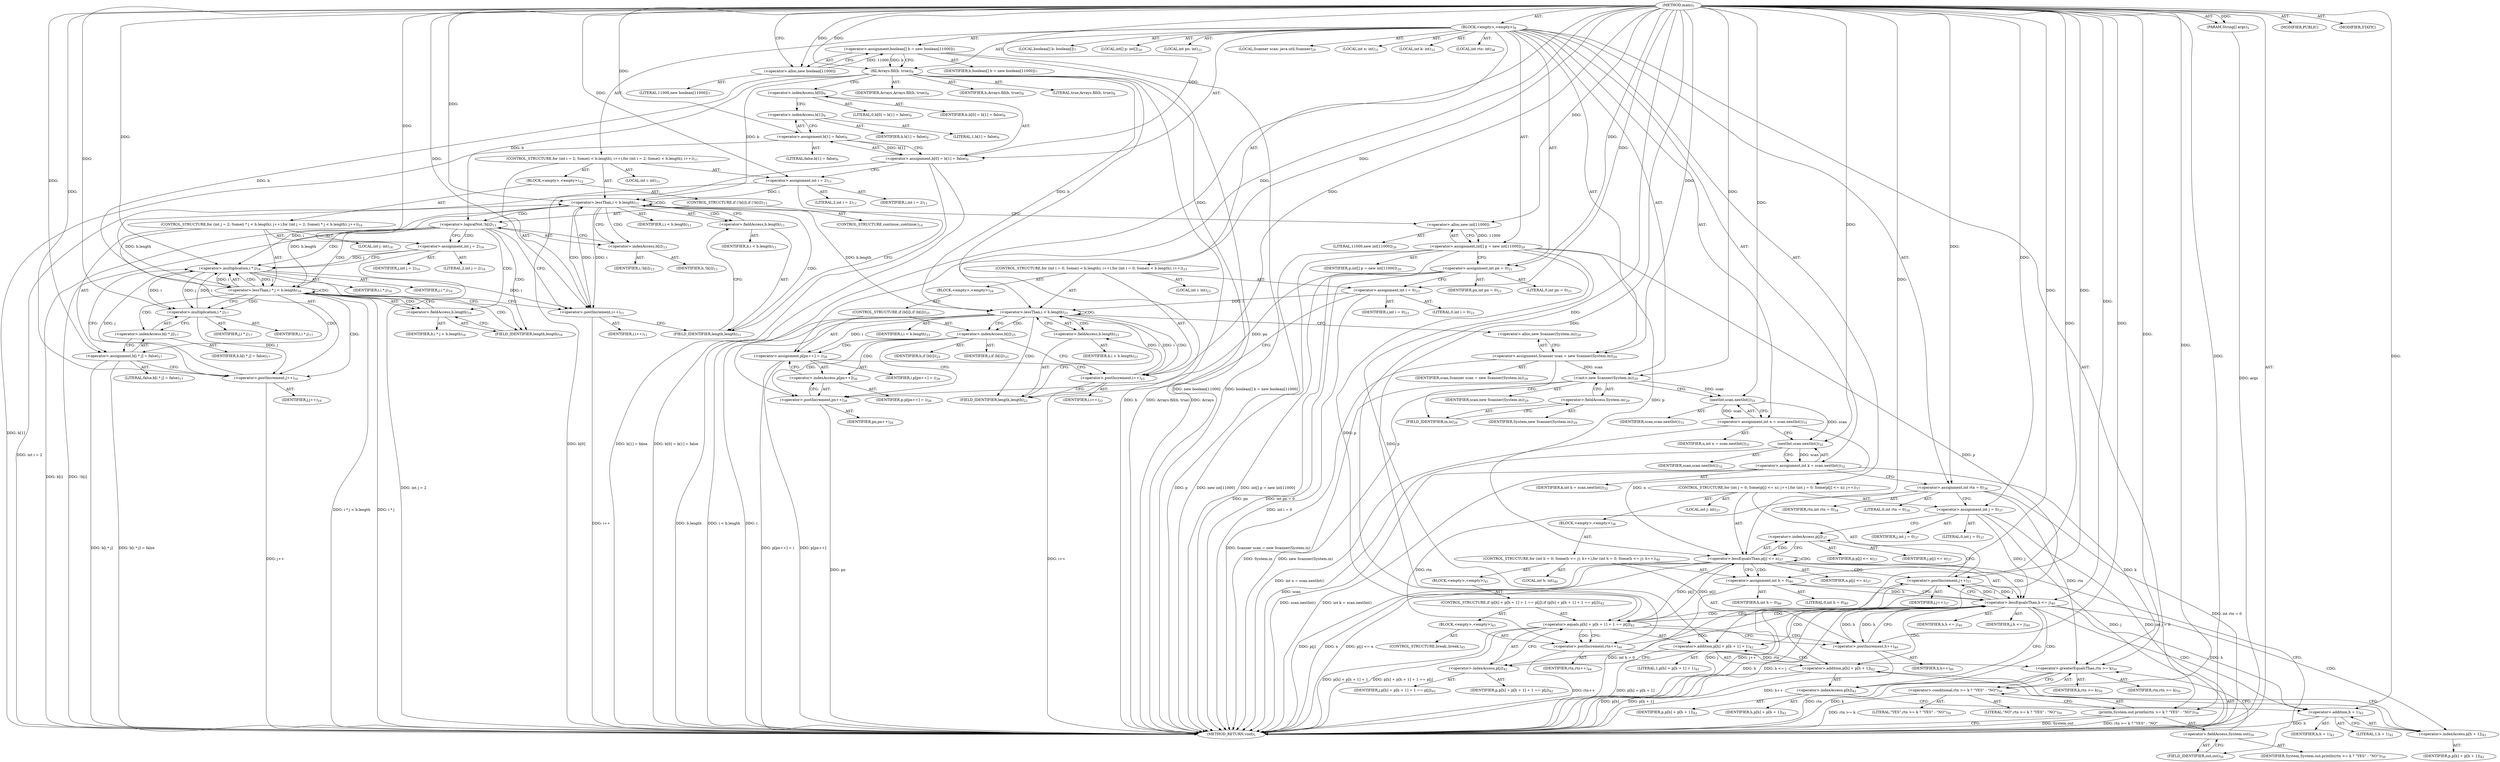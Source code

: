 digraph "main" {  
"19" [label = <(METHOD,main)<SUB>5</SUB>> ]
"20" [label = <(PARAM,String[] args)<SUB>5</SUB>> ]
"21" [label = <(BLOCK,&lt;empty&gt;,&lt;empty&gt;)<SUB>6</SUB>> ]
"22" [label = <(LOCAL,boolean[] b: boolean[])<SUB>7</SUB>> ]
"23" [label = <(&lt;operator&gt;.assignment,boolean[] b = new boolean[11000])<SUB>7</SUB>> ]
"24" [label = <(IDENTIFIER,b,boolean[] b = new boolean[11000])<SUB>7</SUB>> ]
"25" [label = <(&lt;operator&gt;.alloc,new boolean[11000])> ]
"26" [label = <(LITERAL,11000,new boolean[11000])<SUB>7</SUB>> ]
"27" [label = <(fill,Arrays.fill(b, true))<SUB>8</SUB>> ]
"28" [label = <(IDENTIFIER,Arrays,Arrays.fill(b, true))<SUB>8</SUB>> ]
"29" [label = <(IDENTIFIER,b,Arrays.fill(b, true))<SUB>8</SUB>> ]
"30" [label = <(LITERAL,true,Arrays.fill(b, true))<SUB>8</SUB>> ]
"31" [label = <(&lt;operator&gt;.assignment,b[0] = b[1] = false)<SUB>9</SUB>> ]
"32" [label = <(&lt;operator&gt;.indexAccess,b[0])<SUB>9</SUB>> ]
"33" [label = <(IDENTIFIER,b,b[0] = b[1] = false)<SUB>9</SUB>> ]
"34" [label = <(LITERAL,0,b[0] = b[1] = false)<SUB>9</SUB>> ]
"35" [label = <(&lt;operator&gt;.assignment,b[1] = false)<SUB>9</SUB>> ]
"36" [label = <(&lt;operator&gt;.indexAccess,b[1])<SUB>9</SUB>> ]
"37" [label = <(IDENTIFIER,b,b[1] = false)<SUB>9</SUB>> ]
"38" [label = <(LITERAL,1,b[1] = false)<SUB>9</SUB>> ]
"39" [label = <(LITERAL,false,b[1] = false)<SUB>9</SUB>> ]
"40" [label = <(CONTROL_STRUCTURE,for (int i = 2; Some(i &lt; b.length); i++),for (int i = 2; Some(i &lt; b.length); i++))<SUB>11</SUB>> ]
"41" [label = <(LOCAL,int i: int)<SUB>11</SUB>> ]
"42" [label = <(&lt;operator&gt;.assignment,int i = 2)<SUB>11</SUB>> ]
"43" [label = <(IDENTIFIER,i,int i = 2)<SUB>11</SUB>> ]
"44" [label = <(LITERAL,2,int i = 2)<SUB>11</SUB>> ]
"45" [label = <(&lt;operator&gt;.lessThan,i &lt; b.length)<SUB>11</SUB>> ]
"46" [label = <(IDENTIFIER,i,i &lt; b.length)<SUB>11</SUB>> ]
"47" [label = <(&lt;operator&gt;.fieldAccess,b.length)<SUB>11</SUB>> ]
"48" [label = <(IDENTIFIER,b,i &lt; b.length)<SUB>11</SUB>> ]
"49" [label = <(FIELD_IDENTIFIER,length,length)<SUB>11</SUB>> ]
"50" [label = <(&lt;operator&gt;.postIncrement,i++)<SUB>11</SUB>> ]
"51" [label = <(IDENTIFIER,i,i++)<SUB>11</SUB>> ]
"52" [label = <(BLOCK,&lt;empty&gt;,&lt;empty&gt;)<SUB>12</SUB>> ]
"53" [label = <(CONTROL_STRUCTURE,if (!b[i]),if (!b[i]))<SUB>13</SUB>> ]
"54" [label = <(&lt;operator&gt;.logicalNot,!b[i])<SUB>13</SUB>> ]
"55" [label = <(&lt;operator&gt;.indexAccess,b[i])<SUB>13</SUB>> ]
"56" [label = <(IDENTIFIER,b,!b[i])<SUB>13</SUB>> ]
"57" [label = <(IDENTIFIER,i,!b[i])<SUB>13</SUB>> ]
"58" [label = <(CONTROL_STRUCTURE,continue;,continue;)<SUB>14</SUB>> ]
"59" [label = <(CONTROL_STRUCTURE,for (int j = 2; Some(i * j &lt; b.length); j++),for (int j = 2; Some(i * j &lt; b.length); j++))<SUB>16</SUB>> ]
"60" [label = <(LOCAL,int j: int)<SUB>16</SUB>> ]
"61" [label = <(&lt;operator&gt;.assignment,int j = 2)<SUB>16</SUB>> ]
"62" [label = <(IDENTIFIER,j,int j = 2)<SUB>16</SUB>> ]
"63" [label = <(LITERAL,2,int j = 2)<SUB>16</SUB>> ]
"64" [label = <(&lt;operator&gt;.lessThan,i * j &lt; b.length)<SUB>16</SUB>> ]
"65" [label = <(&lt;operator&gt;.multiplication,i * j)<SUB>16</SUB>> ]
"66" [label = <(IDENTIFIER,i,i * j)<SUB>16</SUB>> ]
"67" [label = <(IDENTIFIER,j,i * j)<SUB>16</SUB>> ]
"68" [label = <(&lt;operator&gt;.fieldAccess,b.length)<SUB>16</SUB>> ]
"69" [label = <(IDENTIFIER,b,i * j &lt; b.length)<SUB>16</SUB>> ]
"70" [label = <(FIELD_IDENTIFIER,length,length)<SUB>16</SUB>> ]
"71" [label = <(&lt;operator&gt;.postIncrement,j++)<SUB>16</SUB>> ]
"72" [label = <(IDENTIFIER,j,j++)<SUB>16</SUB>> ]
"73" [label = <(&lt;operator&gt;.assignment,b[i * j] = false)<SUB>17</SUB>> ]
"74" [label = <(&lt;operator&gt;.indexAccess,b[i * j])<SUB>17</SUB>> ]
"75" [label = <(IDENTIFIER,b,b[i * j] = false)<SUB>17</SUB>> ]
"76" [label = <(&lt;operator&gt;.multiplication,i * j)<SUB>17</SUB>> ]
"77" [label = <(IDENTIFIER,i,i * j)<SUB>17</SUB>> ]
"78" [label = <(IDENTIFIER,j,i * j)<SUB>17</SUB>> ]
"79" [label = <(LITERAL,false,b[i * j] = false)<SUB>17</SUB>> ]
"80" [label = <(LOCAL,int[] p: int[])<SUB>20</SUB>> ]
"81" [label = <(&lt;operator&gt;.assignment,int[] p = new int[11000])<SUB>20</SUB>> ]
"82" [label = <(IDENTIFIER,p,int[] p = new int[11000])<SUB>20</SUB>> ]
"83" [label = <(&lt;operator&gt;.alloc,new int[11000])> ]
"84" [label = <(LITERAL,11000,new int[11000])<SUB>20</SUB>> ]
"85" [label = <(LOCAL,int pn: int)<SUB>21</SUB>> ]
"86" [label = <(&lt;operator&gt;.assignment,int pn = 0)<SUB>21</SUB>> ]
"87" [label = <(IDENTIFIER,pn,int pn = 0)<SUB>21</SUB>> ]
"88" [label = <(LITERAL,0,int pn = 0)<SUB>21</SUB>> ]
"89" [label = <(CONTROL_STRUCTURE,for (int i = 0; Some(i &lt; b.length); i++),for (int i = 0; Some(i &lt; b.length); i++))<SUB>23</SUB>> ]
"90" [label = <(LOCAL,int i: int)<SUB>23</SUB>> ]
"91" [label = <(&lt;operator&gt;.assignment,int i = 0)<SUB>23</SUB>> ]
"92" [label = <(IDENTIFIER,i,int i = 0)<SUB>23</SUB>> ]
"93" [label = <(LITERAL,0,int i = 0)<SUB>23</SUB>> ]
"94" [label = <(&lt;operator&gt;.lessThan,i &lt; b.length)<SUB>23</SUB>> ]
"95" [label = <(IDENTIFIER,i,i &lt; b.length)<SUB>23</SUB>> ]
"96" [label = <(&lt;operator&gt;.fieldAccess,b.length)<SUB>23</SUB>> ]
"97" [label = <(IDENTIFIER,b,i &lt; b.length)<SUB>23</SUB>> ]
"98" [label = <(FIELD_IDENTIFIER,length,length)<SUB>23</SUB>> ]
"99" [label = <(&lt;operator&gt;.postIncrement,i++)<SUB>23</SUB>> ]
"100" [label = <(IDENTIFIER,i,i++)<SUB>23</SUB>> ]
"101" [label = <(BLOCK,&lt;empty&gt;,&lt;empty&gt;)<SUB>24</SUB>> ]
"102" [label = <(CONTROL_STRUCTURE,if (b[i]),if (b[i]))<SUB>25</SUB>> ]
"103" [label = <(&lt;operator&gt;.indexAccess,b[i])<SUB>25</SUB>> ]
"104" [label = <(IDENTIFIER,b,if (b[i]))<SUB>25</SUB>> ]
"105" [label = <(IDENTIFIER,i,if (b[i]))<SUB>25</SUB>> ]
"106" [label = <(&lt;operator&gt;.assignment,p[pn++] = i)<SUB>26</SUB>> ]
"107" [label = <(&lt;operator&gt;.indexAccess,p[pn++])<SUB>26</SUB>> ]
"108" [label = <(IDENTIFIER,p,p[pn++] = i)<SUB>26</SUB>> ]
"109" [label = <(&lt;operator&gt;.postIncrement,pn++)<SUB>26</SUB>> ]
"110" [label = <(IDENTIFIER,pn,pn++)<SUB>26</SUB>> ]
"111" [label = <(IDENTIFIER,i,p[pn++] = i)<SUB>26</SUB>> ]
"4" [label = <(LOCAL,Scanner scan: java.util.Scanner)<SUB>29</SUB>> ]
"112" [label = <(&lt;operator&gt;.assignment,Scanner scan = new Scanner(System.in))<SUB>29</SUB>> ]
"113" [label = <(IDENTIFIER,scan,Scanner scan = new Scanner(System.in))<SUB>29</SUB>> ]
"114" [label = <(&lt;operator&gt;.alloc,new Scanner(System.in))<SUB>29</SUB>> ]
"115" [label = <(&lt;init&gt;,new Scanner(System.in))<SUB>29</SUB>> ]
"3" [label = <(IDENTIFIER,scan,new Scanner(System.in))<SUB>29</SUB>> ]
"116" [label = <(&lt;operator&gt;.fieldAccess,System.in)<SUB>29</SUB>> ]
"117" [label = <(IDENTIFIER,System,new Scanner(System.in))<SUB>29</SUB>> ]
"118" [label = <(FIELD_IDENTIFIER,in,in)<SUB>29</SUB>> ]
"119" [label = <(LOCAL,int n: int)<SUB>31</SUB>> ]
"120" [label = <(&lt;operator&gt;.assignment,int n = scan.nextInt())<SUB>31</SUB>> ]
"121" [label = <(IDENTIFIER,n,int n = scan.nextInt())<SUB>31</SUB>> ]
"122" [label = <(nextInt,scan.nextInt())<SUB>31</SUB>> ]
"123" [label = <(IDENTIFIER,scan,scan.nextInt())<SUB>31</SUB>> ]
"124" [label = <(LOCAL,int k: int)<SUB>32</SUB>> ]
"125" [label = <(&lt;operator&gt;.assignment,int k = scan.nextInt())<SUB>32</SUB>> ]
"126" [label = <(IDENTIFIER,k,int k = scan.nextInt())<SUB>32</SUB>> ]
"127" [label = <(nextInt,scan.nextInt())<SUB>32</SUB>> ]
"128" [label = <(IDENTIFIER,scan,scan.nextInt())<SUB>32</SUB>> ]
"129" [label = <(LOCAL,int rtn: int)<SUB>34</SUB>> ]
"130" [label = <(&lt;operator&gt;.assignment,int rtn = 0)<SUB>34</SUB>> ]
"131" [label = <(IDENTIFIER,rtn,int rtn = 0)<SUB>34</SUB>> ]
"132" [label = <(LITERAL,0,int rtn = 0)<SUB>34</SUB>> ]
"133" [label = <(CONTROL_STRUCTURE,for (int j = 0; Some(p[j] &lt;= n); j++),for (int j = 0; Some(p[j] &lt;= n); j++))<SUB>37</SUB>> ]
"134" [label = <(LOCAL,int j: int)<SUB>37</SUB>> ]
"135" [label = <(&lt;operator&gt;.assignment,int j = 0)<SUB>37</SUB>> ]
"136" [label = <(IDENTIFIER,j,int j = 0)<SUB>37</SUB>> ]
"137" [label = <(LITERAL,0,int j = 0)<SUB>37</SUB>> ]
"138" [label = <(&lt;operator&gt;.lessEqualsThan,p[j] &lt;= n)<SUB>37</SUB>> ]
"139" [label = <(&lt;operator&gt;.indexAccess,p[j])<SUB>37</SUB>> ]
"140" [label = <(IDENTIFIER,p,p[j] &lt;= n)<SUB>37</SUB>> ]
"141" [label = <(IDENTIFIER,j,p[j] &lt;= n)<SUB>37</SUB>> ]
"142" [label = <(IDENTIFIER,n,p[j] &lt;= n)<SUB>37</SUB>> ]
"143" [label = <(&lt;operator&gt;.postIncrement,j++)<SUB>37</SUB>> ]
"144" [label = <(IDENTIFIER,j,j++)<SUB>37</SUB>> ]
"145" [label = <(BLOCK,&lt;empty&gt;,&lt;empty&gt;)<SUB>38</SUB>> ]
"146" [label = <(CONTROL_STRUCTURE,for (int h = 0; Some(h &lt;= j); h++),for (int h = 0; Some(h &lt;= j); h++))<SUB>40</SUB>> ]
"147" [label = <(LOCAL,int h: int)<SUB>40</SUB>> ]
"148" [label = <(&lt;operator&gt;.assignment,int h = 0)<SUB>40</SUB>> ]
"149" [label = <(IDENTIFIER,h,int h = 0)<SUB>40</SUB>> ]
"150" [label = <(LITERAL,0,int h = 0)<SUB>40</SUB>> ]
"151" [label = <(&lt;operator&gt;.lessEqualsThan,h &lt;= j)<SUB>40</SUB>> ]
"152" [label = <(IDENTIFIER,h,h &lt;= j)<SUB>40</SUB>> ]
"153" [label = <(IDENTIFIER,j,h &lt;= j)<SUB>40</SUB>> ]
"154" [label = <(&lt;operator&gt;.postIncrement,h++)<SUB>40</SUB>> ]
"155" [label = <(IDENTIFIER,h,h++)<SUB>40</SUB>> ]
"156" [label = <(BLOCK,&lt;empty&gt;,&lt;empty&gt;)<SUB>41</SUB>> ]
"157" [label = <(CONTROL_STRUCTURE,if (p[h] + p[h + 1] + 1 == p[j]),if (p[h] + p[h + 1] + 1 == p[j]))<SUB>42</SUB>> ]
"158" [label = <(&lt;operator&gt;.equals,p[h] + p[h + 1] + 1 == p[j])<SUB>42</SUB>> ]
"159" [label = <(&lt;operator&gt;.addition,p[h] + p[h + 1] + 1)<SUB>42</SUB>> ]
"160" [label = <(&lt;operator&gt;.addition,p[h] + p[h + 1])<SUB>42</SUB>> ]
"161" [label = <(&lt;operator&gt;.indexAccess,p[h])<SUB>42</SUB>> ]
"162" [label = <(IDENTIFIER,p,p[h] + p[h + 1])<SUB>42</SUB>> ]
"163" [label = <(IDENTIFIER,h,p[h] + p[h + 1])<SUB>42</SUB>> ]
"164" [label = <(&lt;operator&gt;.indexAccess,p[h + 1])<SUB>42</SUB>> ]
"165" [label = <(IDENTIFIER,p,p[h] + p[h + 1])<SUB>42</SUB>> ]
"166" [label = <(&lt;operator&gt;.addition,h + 1)<SUB>42</SUB>> ]
"167" [label = <(IDENTIFIER,h,h + 1)<SUB>42</SUB>> ]
"168" [label = <(LITERAL,1,h + 1)<SUB>42</SUB>> ]
"169" [label = <(LITERAL,1,p[h] + p[h + 1] + 1)<SUB>42</SUB>> ]
"170" [label = <(&lt;operator&gt;.indexAccess,p[j])<SUB>42</SUB>> ]
"171" [label = <(IDENTIFIER,p,p[h] + p[h + 1] + 1 == p[j])<SUB>42</SUB>> ]
"172" [label = <(IDENTIFIER,j,p[h] + p[h + 1] + 1 == p[j])<SUB>42</SUB>> ]
"173" [label = <(BLOCK,&lt;empty&gt;,&lt;empty&gt;)<SUB>43</SUB>> ]
"174" [label = <(&lt;operator&gt;.postIncrement,rtn++)<SUB>44</SUB>> ]
"175" [label = <(IDENTIFIER,rtn,rtn++)<SUB>44</SUB>> ]
"176" [label = <(CONTROL_STRUCTURE,break;,break;)<SUB>45</SUB>> ]
"177" [label = <(println,System.out.println(rtn &gt;= k ? &quot;YES&quot; : &quot;NO&quot;))<SUB>50</SUB>> ]
"178" [label = <(&lt;operator&gt;.fieldAccess,System.out)<SUB>50</SUB>> ]
"179" [label = <(IDENTIFIER,System,System.out.println(rtn &gt;= k ? &quot;YES&quot; : &quot;NO&quot;))<SUB>50</SUB>> ]
"180" [label = <(FIELD_IDENTIFIER,out,out)<SUB>50</SUB>> ]
"181" [label = <(&lt;operator&gt;.conditional,rtn &gt;= k ? &quot;YES&quot; : &quot;NO&quot;)<SUB>50</SUB>> ]
"182" [label = <(&lt;operator&gt;.greaterEqualsThan,rtn &gt;= k)<SUB>50</SUB>> ]
"183" [label = <(IDENTIFIER,rtn,rtn &gt;= k)<SUB>50</SUB>> ]
"184" [label = <(IDENTIFIER,k,rtn &gt;= k)<SUB>50</SUB>> ]
"185" [label = <(LITERAL,&quot;YES&quot;,rtn &gt;= k ? &quot;YES&quot; : &quot;NO&quot;)<SUB>50</SUB>> ]
"186" [label = <(LITERAL,&quot;NO&quot;,rtn &gt;= k ? &quot;YES&quot; : &quot;NO&quot;)<SUB>50</SUB>> ]
"187" [label = <(MODIFIER,PUBLIC)> ]
"188" [label = <(MODIFIER,STATIC)> ]
"189" [label = <(METHOD_RETURN,void)<SUB>5</SUB>> ]
  "19" -> "20"  [ label = "AST: "] 
  "19" -> "21"  [ label = "AST: "] 
  "19" -> "187"  [ label = "AST: "] 
  "19" -> "188"  [ label = "AST: "] 
  "19" -> "189"  [ label = "AST: "] 
  "21" -> "22"  [ label = "AST: "] 
  "21" -> "23"  [ label = "AST: "] 
  "21" -> "27"  [ label = "AST: "] 
  "21" -> "31"  [ label = "AST: "] 
  "21" -> "40"  [ label = "AST: "] 
  "21" -> "80"  [ label = "AST: "] 
  "21" -> "81"  [ label = "AST: "] 
  "21" -> "85"  [ label = "AST: "] 
  "21" -> "86"  [ label = "AST: "] 
  "21" -> "89"  [ label = "AST: "] 
  "21" -> "4"  [ label = "AST: "] 
  "21" -> "112"  [ label = "AST: "] 
  "21" -> "115"  [ label = "AST: "] 
  "21" -> "119"  [ label = "AST: "] 
  "21" -> "120"  [ label = "AST: "] 
  "21" -> "124"  [ label = "AST: "] 
  "21" -> "125"  [ label = "AST: "] 
  "21" -> "129"  [ label = "AST: "] 
  "21" -> "130"  [ label = "AST: "] 
  "21" -> "133"  [ label = "AST: "] 
  "21" -> "177"  [ label = "AST: "] 
  "23" -> "24"  [ label = "AST: "] 
  "23" -> "25"  [ label = "AST: "] 
  "25" -> "26"  [ label = "AST: "] 
  "27" -> "28"  [ label = "AST: "] 
  "27" -> "29"  [ label = "AST: "] 
  "27" -> "30"  [ label = "AST: "] 
  "31" -> "32"  [ label = "AST: "] 
  "31" -> "35"  [ label = "AST: "] 
  "32" -> "33"  [ label = "AST: "] 
  "32" -> "34"  [ label = "AST: "] 
  "35" -> "36"  [ label = "AST: "] 
  "35" -> "39"  [ label = "AST: "] 
  "36" -> "37"  [ label = "AST: "] 
  "36" -> "38"  [ label = "AST: "] 
  "40" -> "41"  [ label = "AST: "] 
  "40" -> "42"  [ label = "AST: "] 
  "40" -> "45"  [ label = "AST: "] 
  "40" -> "50"  [ label = "AST: "] 
  "40" -> "52"  [ label = "AST: "] 
  "42" -> "43"  [ label = "AST: "] 
  "42" -> "44"  [ label = "AST: "] 
  "45" -> "46"  [ label = "AST: "] 
  "45" -> "47"  [ label = "AST: "] 
  "47" -> "48"  [ label = "AST: "] 
  "47" -> "49"  [ label = "AST: "] 
  "50" -> "51"  [ label = "AST: "] 
  "52" -> "53"  [ label = "AST: "] 
  "52" -> "59"  [ label = "AST: "] 
  "53" -> "54"  [ label = "AST: "] 
  "53" -> "58"  [ label = "AST: "] 
  "54" -> "55"  [ label = "AST: "] 
  "55" -> "56"  [ label = "AST: "] 
  "55" -> "57"  [ label = "AST: "] 
  "59" -> "60"  [ label = "AST: "] 
  "59" -> "61"  [ label = "AST: "] 
  "59" -> "64"  [ label = "AST: "] 
  "59" -> "71"  [ label = "AST: "] 
  "59" -> "73"  [ label = "AST: "] 
  "61" -> "62"  [ label = "AST: "] 
  "61" -> "63"  [ label = "AST: "] 
  "64" -> "65"  [ label = "AST: "] 
  "64" -> "68"  [ label = "AST: "] 
  "65" -> "66"  [ label = "AST: "] 
  "65" -> "67"  [ label = "AST: "] 
  "68" -> "69"  [ label = "AST: "] 
  "68" -> "70"  [ label = "AST: "] 
  "71" -> "72"  [ label = "AST: "] 
  "73" -> "74"  [ label = "AST: "] 
  "73" -> "79"  [ label = "AST: "] 
  "74" -> "75"  [ label = "AST: "] 
  "74" -> "76"  [ label = "AST: "] 
  "76" -> "77"  [ label = "AST: "] 
  "76" -> "78"  [ label = "AST: "] 
  "81" -> "82"  [ label = "AST: "] 
  "81" -> "83"  [ label = "AST: "] 
  "83" -> "84"  [ label = "AST: "] 
  "86" -> "87"  [ label = "AST: "] 
  "86" -> "88"  [ label = "AST: "] 
  "89" -> "90"  [ label = "AST: "] 
  "89" -> "91"  [ label = "AST: "] 
  "89" -> "94"  [ label = "AST: "] 
  "89" -> "99"  [ label = "AST: "] 
  "89" -> "101"  [ label = "AST: "] 
  "91" -> "92"  [ label = "AST: "] 
  "91" -> "93"  [ label = "AST: "] 
  "94" -> "95"  [ label = "AST: "] 
  "94" -> "96"  [ label = "AST: "] 
  "96" -> "97"  [ label = "AST: "] 
  "96" -> "98"  [ label = "AST: "] 
  "99" -> "100"  [ label = "AST: "] 
  "101" -> "102"  [ label = "AST: "] 
  "102" -> "103"  [ label = "AST: "] 
  "102" -> "106"  [ label = "AST: "] 
  "103" -> "104"  [ label = "AST: "] 
  "103" -> "105"  [ label = "AST: "] 
  "106" -> "107"  [ label = "AST: "] 
  "106" -> "111"  [ label = "AST: "] 
  "107" -> "108"  [ label = "AST: "] 
  "107" -> "109"  [ label = "AST: "] 
  "109" -> "110"  [ label = "AST: "] 
  "112" -> "113"  [ label = "AST: "] 
  "112" -> "114"  [ label = "AST: "] 
  "115" -> "3"  [ label = "AST: "] 
  "115" -> "116"  [ label = "AST: "] 
  "116" -> "117"  [ label = "AST: "] 
  "116" -> "118"  [ label = "AST: "] 
  "120" -> "121"  [ label = "AST: "] 
  "120" -> "122"  [ label = "AST: "] 
  "122" -> "123"  [ label = "AST: "] 
  "125" -> "126"  [ label = "AST: "] 
  "125" -> "127"  [ label = "AST: "] 
  "127" -> "128"  [ label = "AST: "] 
  "130" -> "131"  [ label = "AST: "] 
  "130" -> "132"  [ label = "AST: "] 
  "133" -> "134"  [ label = "AST: "] 
  "133" -> "135"  [ label = "AST: "] 
  "133" -> "138"  [ label = "AST: "] 
  "133" -> "143"  [ label = "AST: "] 
  "133" -> "145"  [ label = "AST: "] 
  "135" -> "136"  [ label = "AST: "] 
  "135" -> "137"  [ label = "AST: "] 
  "138" -> "139"  [ label = "AST: "] 
  "138" -> "142"  [ label = "AST: "] 
  "139" -> "140"  [ label = "AST: "] 
  "139" -> "141"  [ label = "AST: "] 
  "143" -> "144"  [ label = "AST: "] 
  "145" -> "146"  [ label = "AST: "] 
  "146" -> "147"  [ label = "AST: "] 
  "146" -> "148"  [ label = "AST: "] 
  "146" -> "151"  [ label = "AST: "] 
  "146" -> "154"  [ label = "AST: "] 
  "146" -> "156"  [ label = "AST: "] 
  "148" -> "149"  [ label = "AST: "] 
  "148" -> "150"  [ label = "AST: "] 
  "151" -> "152"  [ label = "AST: "] 
  "151" -> "153"  [ label = "AST: "] 
  "154" -> "155"  [ label = "AST: "] 
  "156" -> "157"  [ label = "AST: "] 
  "157" -> "158"  [ label = "AST: "] 
  "157" -> "173"  [ label = "AST: "] 
  "158" -> "159"  [ label = "AST: "] 
  "158" -> "170"  [ label = "AST: "] 
  "159" -> "160"  [ label = "AST: "] 
  "159" -> "169"  [ label = "AST: "] 
  "160" -> "161"  [ label = "AST: "] 
  "160" -> "164"  [ label = "AST: "] 
  "161" -> "162"  [ label = "AST: "] 
  "161" -> "163"  [ label = "AST: "] 
  "164" -> "165"  [ label = "AST: "] 
  "164" -> "166"  [ label = "AST: "] 
  "166" -> "167"  [ label = "AST: "] 
  "166" -> "168"  [ label = "AST: "] 
  "170" -> "171"  [ label = "AST: "] 
  "170" -> "172"  [ label = "AST: "] 
  "173" -> "174"  [ label = "AST: "] 
  "173" -> "176"  [ label = "AST: "] 
  "174" -> "175"  [ label = "AST: "] 
  "177" -> "178"  [ label = "AST: "] 
  "177" -> "181"  [ label = "AST: "] 
  "178" -> "179"  [ label = "AST: "] 
  "178" -> "180"  [ label = "AST: "] 
  "181" -> "182"  [ label = "AST: "] 
  "181" -> "185"  [ label = "AST: "] 
  "181" -> "186"  [ label = "AST: "] 
  "182" -> "183"  [ label = "AST: "] 
  "182" -> "184"  [ label = "AST: "] 
  "23" -> "27"  [ label = "CFG: "] 
  "27" -> "32"  [ label = "CFG: "] 
  "31" -> "42"  [ label = "CFG: "] 
  "81" -> "86"  [ label = "CFG: "] 
  "86" -> "91"  [ label = "CFG: "] 
  "112" -> "118"  [ label = "CFG: "] 
  "115" -> "122"  [ label = "CFG: "] 
  "120" -> "127"  [ label = "CFG: "] 
  "125" -> "130"  [ label = "CFG: "] 
  "130" -> "135"  [ label = "CFG: "] 
  "177" -> "189"  [ label = "CFG: "] 
  "25" -> "23"  [ label = "CFG: "] 
  "32" -> "36"  [ label = "CFG: "] 
  "35" -> "31"  [ label = "CFG: "] 
  "42" -> "49"  [ label = "CFG: "] 
  "45" -> "55"  [ label = "CFG: "] 
  "45" -> "83"  [ label = "CFG: "] 
  "50" -> "49"  [ label = "CFG: "] 
  "83" -> "81"  [ label = "CFG: "] 
  "91" -> "98"  [ label = "CFG: "] 
  "94" -> "103"  [ label = "CFG: "] 
  "94" -> "114"  [ label = "CFG: "] 
  "99" -> "98"  [ label = "CFG: "] 
  "114" -> "112"  [ label = "CFG: "] 
  "116" -> "115"  [ label = "CFG: "] 
  "122" -> "120"  [ label = "CFG: "] 
  "127" -> "125"  [ label = "CFG: "] 
  "135" -> "139"  [ label = "CFG: "] 
  "138" -> "148"  [ label = "CFG: "] 
  "138" -> "180"  [ label = "CFG: "] 
  "143" -> "139"  [ label = "CFG: "] 
  "178" -> "182"  [ label = "CFG: "] 
  "181" -> "177"  [ label = "CFG: "] 
  "36" -> "35"  [ label = "CFG: "] 
  "47" -> "45"  [ label = "CFG: "] 
  "96" -> "94"  [ label = "CFG: "] 
  "118" -> "116"  [ label = "CFG: "] 
  "139" -> "138"  [ label = "CFG: "] 
  "180" -> "178"  [ label = "CFG: "] 
  "182" -> "181"  [ label = "CFG: "] 
  "49" -> "47"  [ label = "CFG: "] 
  "54" -> "50"  [ label = "CFG: "] 
  "54" -> "61"  [ label = "CFG: "] 
  "61" -> "65"  [ label = "CFG: "] 
  "64" -> "76"  [ label = "CFG: "] 
  "64" -> "50"  [ label = "CFG: "] 
  "71" -> "65"  [ label = "CFG: "] 
  "73" -> "71"  [ label = "CFG: "] 
  "98" -> "96"  [ label = "CFG: "] 
  "103" -> "109"  [ label = "CFG: "] 
  "103" -> "99"  [ label = "CFG: "] 
  "106" -> "99"  [ label = "CFG: "] 
  "148" -> "151"  [ label = "CFG: "] 
  "151" -> "161"  [ label = "CFG: "] 
  "151" -> "143"  [ label = "CFG: "] 
  "154" -> "151"  [ label = "CFG: "] 
  "55" -> "54"  [ label = "CFG: "] 
  "65" -> "70"  [ label = "CFG: "] 
  "68" -> "64"  [ label = "CFG: "] 
  "74" -> "73"  [ label = "CFG: "] 
  "107" -> "106"  [ label = "CFG: "] 
  "70" -> "68"  [ label = "CFG: "] 
  "76" -> "74"  [ label = "CFG: "] 
  "109" -> "107"  [ label = "CFG: "] 
  "158" -> "174"  [ label = "CFG: "] 
  "158" -> "154"  [ label = "CFG: "] 
  "159" -> "170"  [ label = "CFG: "] 
  "170" -> "158"  [ label = "CFG: "] 
  "174" -> "143"  [ label = "CFG: "] 
  "160" -> "159"  [ label = "CFG: "] 
  "161" -> "166"  [ label = "CFG: "] 
  "164" -> "160"  [ label = "CFG: "] 
  "166" -> "164"  [ label = "CFG: "] 
  "19" -> "25"  [ label = "CFG: "] 
  "20" -> "189"  [ label = "DDG: args"] 
  "23" -> "189"  [ label = "DDG: new boolean[11000]"] 
  "23" -> "189"  [ label = "DDG: boolean[] b = new boolean[11000]"] 
  "27" -> "189"  [ label = "DDG: b"] 
  "27" -> "189"  [ label = "DDG: Arrays.fill(b, true)"] 
  "31" -> "189"  [ label = "DDG: b[0]"] 
  "35" -> "189"  [ label = "DDG: b[1]"] 
  "31" -> "189"  [ label = "DDG: b[1] = false"] 
  "31" -> "189"  [ label = "DDG: b[0] = b[1] = false"] 
  "42" -> "189"  [ label = "DDG: int i = 2"] 
  "81" -> "189"  [ label = "DDG: p"] 
  "81" -> "189"  [ label = "DDG: new int[11000]"] 
  "81" -> "189"  [ label = "DDG: int[] p = new int[11000]"] 
  "86" -> "189"  [ label = "DDG: pn"] 
  "86" -> "189"  [ label = "DDG: int pn = 0"] 
  "91" -> "189"  [ label = "DDG: int i = 0"] 
  "94" -> "189"  [ label = "DDG: i"] 
  "94" -> "189"  [ label = "DDG: b.length"] 
  "94" -> "189"  [ label = "DDG: i &lt; b.length"] 
  "112" -> "189"  [ label = "DDG: Scanner scan = new Scanner(System.in)"] 
  "115" -> "189"  [ label = "DDG: System.in"] 
  "115" -> "189"  [ label = "DDG: new Scanner(System.in)"] 
  "120" -> "189"  [ label = "DDG: int n = scan.nextInt()"] 
  "127" -> "189"  [ label = "DDG: scan"] 
  "125" -> "189"  [ label = "DDG: scan.nextInt()"] 
  "125" -> "189"  [ label = "DDG: int k = scan.nextInt()"] 
  "130" -> "189"  [ label = "DDG: int rtn = 0"] 
  "135" -> "189"  [ label = "DDG: j"] 
  "135" -> "189"  [ label = "DDG: int j = 0"] 
  "138" -> "189"  [ label = "DDG: p[j]"] 
  "138" -> "189"  [ label = "DDG: n"] 
  "138" -> "189"  [ label = "DDG: p[j] &lt;= n"] 
  "177" -> "189"  [ label = "DDG: System.out"] 
  "182" -> "189"  [ label = "DDG: rtn"] 
  "182" -> "189"  [ label = "DDG: k"] 
  "181" -> "189"  [ label = "DDG: rtn &gt;= k"] 
  "177" -> "189"  [ label = "DDG: rtn &gt;= k ? &quot;YES&quot; : &quot;NO&quot;"] 
  "148" -> "189"  [ label = "DDG: int h = 0"] 
  "151" -> "189"  [ label = "DDG: h"] 
  "151" -> "189"  [ label = "DDG: h &lt;= j"] 
  "160" -> "189"  [ label = "DDG: p[h]"] 
  "166" -> "189"  [ label = "DDG: h"] 
  "160" -> "189"  [ label = "DDG: p[h + 1]"] 
  "159" -> "189"  [ label = "DDG: p[h] + p[h + 1]"] 
  "158" -> "189"  [ label = "DDG: p[h] + p[h + 1] + 1"] 
  "158" -> "189"  [ label = "DDG: p[h] + p[h + 1] + 1 == p[j]"] 
  "154" -> "189"  [ label = "DDG: h++"] 
  "174" -> "189"  [ label = "DDG: rtn++"] 
  "143" -> "189"  [ label = "DDG: j"] 
  "143" -> "189"  [ label = "DDG: j++"] 
  "109" -> "189"  [ label = "DDG: pn"] 
  "106" -> "189"  [ label = "DDG: p[pn++]"] 
  "106" -> "189"  [ label = "DDG: p[pn++] = i"] 
  "99" -> "189"  [ label = "DDG: i++"] 
  "54" -> "189"  [ label = "DDG: b[i]"] 
  "54" -> "189"  [ label = "DDG: !b[i]"] 
  "61" -> "189"  [ label = "DDG: int j = 2"] 
  "64" -> "189"  [ label = "DDG: i * j"] 
  "64" -> "189"  [ label = "DDG: i * j &lt; b.length"] 
  "73" -> "189"  [ label = "DDG: b[i * j]"] 
  "73" -> "189"  [ label = "DDG: b[i * j] = false"] 
  "71" -> "189"  [ label = "DDG: j++"] 
  "50" -> "189"  [ label = "DDG: i++"] 
  "27" -> "189"  [ label = "DDG: Arrays"] 
  "19" -> "20"  [ label = "DDG: "] 
  "25" -> "23"  [ label = "DDG: 11000"] 
  "35" -> "31"  [ label = "DDG: b[1]"] 
  "19" -> "31"  [ label = "DDG: "] 
  "83" -> "81"  [ label = "DDG: 11000"] 
  "19" -> "86"  [ label = "DDG: "] 
  "19" -> "112"  [ label = "DDG: "] 
  "122" -> "120"  [ label = "DDG: scan"] 
  "127" -> "125"  [ label = "DDG: scan"] 
  "19" -> "130"  [ label = "DDG: "] 
  "19" -> "27"  [ label = "DDG: "] 
  "23" -> "27"  [ label = "DDG: b"] 
  "19" -> "42"  [ label = "DDG: "] 
  "19" -> "91"  [ label = "DDG: "] 
  "112" -> "115"  [ label = "DDG: scan"] 
  "19" -> "115"  [ label = "DDG: "] 
  "19" -> "135"  [ label = "DDG: "] 
  "19" -> "177"  [ label = "DDG: "] 
  "19" -> "25"  [ label = "DDG: "] 
  "19" -> "35"  [ label = "DDG: "] 
  "42" -> "45"  [ label = "DDG: i"] 
  "50" -> "45"  [ label = "DDG: i"] 
  "19" -> "45"  [ label = "DDG: "] 
  "27" -> "45"  [ label = "DDG: b"] 
  "64" -> "45"  [ label = "DDG: b.length"] 
  "45" -> "50"  [ label = "DDG: i"] 
  "65" -> "50"  [ label = "DDG: i"] 
  "19" -> "50"  [ label = "DDG: "] 
  "19" -> "83"  [ label = "DDG: "] 
  "91" -> "94"  [ label = "DDG: i"] 
  "99" -> "94"  [ label = "DDG: i"] 
  "19" -> "94"  [ label = "DDG: "] 
  "27" -> "94"  [ label = "DDG: b"] 
  "45" -> "94"  [ label = "DDG: b.length"] 
  "94" -> "99"  [ label = "DDG: i"] 
  "19" -> "99"  [ label = "DDG: "] 
  "115" -> "122"  [ label = "DDG: scan"] 
  "19" -> "122"  [ label = "DDG: "] 
  "122" -> "127"  [ label = "DDG: scan"] 
  "19" -> "127"  [ label = "DDG: "] 
  "81" -> "138"  [ label = "DDG: p"] 
  "158" -> "138"  [ label = "DDG: p[j]"] 
  "120" -> "138"  [ label = "DDG: n"] 
  "19" -> "138"  [ label = "DDG: "] 
  "151" -> "143"  [ label = "DDG: j"] 
  "19" -> "143"  [ label = "DDG: "] 
  "19" -> "181"  [ label = "DDG: "] 
  "19" -> "61"  [ label = "DDG: "] 
  "19" -> "73"  [ label = "DDG: "] 
  "94" -> "106"  [ label = "DDG: i"] 
  "19" -> "106"  [ label = "DDG: "] 
  "19" -> "148"  [ label = "DDG: "] 
  "130" -> "182"  [ label = "DDG: rtn"] 
  "174" -> "182"  [ label = "DDG: rtn"] 
  "19" -> "182"  [ label = "DDG: "] 
  "125" -> "182"  [ label = "DDG: k"] 
  "27" -> "54"  [ label = "DDG: b"] 
  "65" -> "64"  [ label = "DDG: i"] 
  "65" -> "64"  [ label = "DDG: j"] 
  "27" -> "64"  [ label = "DDG: b"] 
  "45" -> "64"  [ label = "DDG: b.length"] 
  "76" -> "71"  [ label = "DDG: j"] 
  "19" -> "71"  [ label = "DDG: "] 
  "148" -> "151"  [ label = "DDG: h"] 
  "154" -> "151"  [ label = "DDG: h"] 
  "19" -> "151"  [ label = "DDG: "] 
  "135" -> "151"  [ label = "DDG: j"] 
  "143" -> "151"  [ label = "DDG: j"] 
  "19" -> "154"  [ label = "DDG: "] 
  "151" -> "154"  [ label = "DDG: h"] 
  "45" -> "65"  [ label = "DDG: i"] 
  "76" -> "65"  [ label = "DDG: i"] 
  "19" -> "65"  [ label = "DDG: "] 
  "61" -> "65"  [ label = "DDG: j"] 
  "71" -> "65"  [ label = "DDG: j"] 
  "65" -> "76"  [ label = "DDG: i"] 
  "19" -> "76"  [ label = "DDG: "] 
  "65" -> "76"  [ label = "DDG: j"] 
  "86" -> "109"  [ label = "DDG: pn"] 
  "19" -> "109"  [ label = "DDG: "] 
  "81" -> "158"  [ label = "DDG: p"] 
  "19" -> "158"  [ label = "DDG: "] 
  "138" -> "158"  [ label = "DDG: p[j]"] 
  "81" -> "159"  [ label = "DDG: p"] 
  "19" -> "159"  [ label = "DDG: "] 
  "130" -> "174"  [ label = "DDG: rtn"] 
  "19" -> "174"  [ label = "DDG: "] 
  "81" -> "160"  [ label = "DDG: p"] 
  "151" -> "166"  [ label = "DDG: h"] 
  "19" -> "166"  [ label = "DDG: "] 
  "45" -> "47"  [ label = "CDG: "] 
  "45" -> "49"  [ label = "CDG: "] 
  "45" -> "45"  [ label = "CDG: "] 
  "45" -> "50"  [ label = "CDG: "] 
  "45" -> "54"  [ label = "CDG: "] 
  "45" -> "55"  [ label = "CDG: "] 
  "94" -> "94"  [ label = "CDG: "] 
  "94" -> "96"  [ label = "CDG: "] 
  "94" -> "98"  [ label = "CDG: "] 
  "94" -> "99"  [ label = "CDG: "] 
  "94" -> "103"  [ label = "CDG: "] 
  "138" -> "151"  [ label = "CDG: "] 
  "138" -> "138"  [ label = "CDG: "] 
  "138" -> "148"  [ label = "CDG: "] 
  "138" -> "143"  [ label = "CDG: "] 
  "138" -> "139"  [ label = "CDG: "] 
  "54" -> "68"  [ label = "CDG: "] 
  "54" -> "64"  [ label = "CDG: "] 
  "54" -> "65"  [ label = "CDG: "] 
  "54" -> "61"  [ label = "CDG: "] 
  "54" -> "70"  [ label = "CDG: "] 
  "64" -> "68"  [ label = "CDG: "] 
  "64" -> "73"  [ label = "CDG: "] 
  "64" -> "64"  [ label = "CDG: "] 
  "64" -> "74"  [ label = "CDG: "] 
  "64" -> "76"  [ label = "CDG: "] 
  "64" -> "65"  [ label = "CDG: "] 
  "64" -> "71"  [ label = "CDG: "] 
  "64" -> "70"  [ label = "CDG: "] 
  "103" -> "107"  [ label = "CDG: "] 
  "103" -> "106"  [ label = "CDG: "] 
  "103" -> "109"  [ label = "CDG: "] 
  "151" -> "160"  [ label = "CDG: "] 
  "151" -> "161"  [ label = "CDG: "] 
  "151" -> "166"  [ label = "CDG: "] 
  "151" -> "170"  [ label = "CDG: "] 
  "151" -> "159"  [ label = "CDG: "] 
  "151" -> "164"  [ label = "CDG: "] 
  "151" -> "158"  [ label = "CDG: "] 
  "158" -> "154"  [ label = "CDG: "] 
  "158" -> "151"  [ label = "CDG: "] 
  "158" -> "174"  [ label = "CDG: "] 
}
